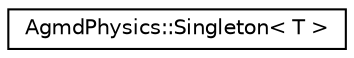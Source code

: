 digraph "Graphical Class Hierarchy"
{
  edge [fontname="Helvetica",fontsize="10",labelfontname="Helvetica",labelfontsize="10"];
  node [fontname="Helvetica",fontsize="10",shape=record];
  rankdir="LR";
  Node1 [label="AgmdPhysics::Singleton\< T \>",height=0.2,width=0.4,color="black", fillcolor="white", style="filled",URL="$class_agmd_physics_1_1_singleton.html"];
}
